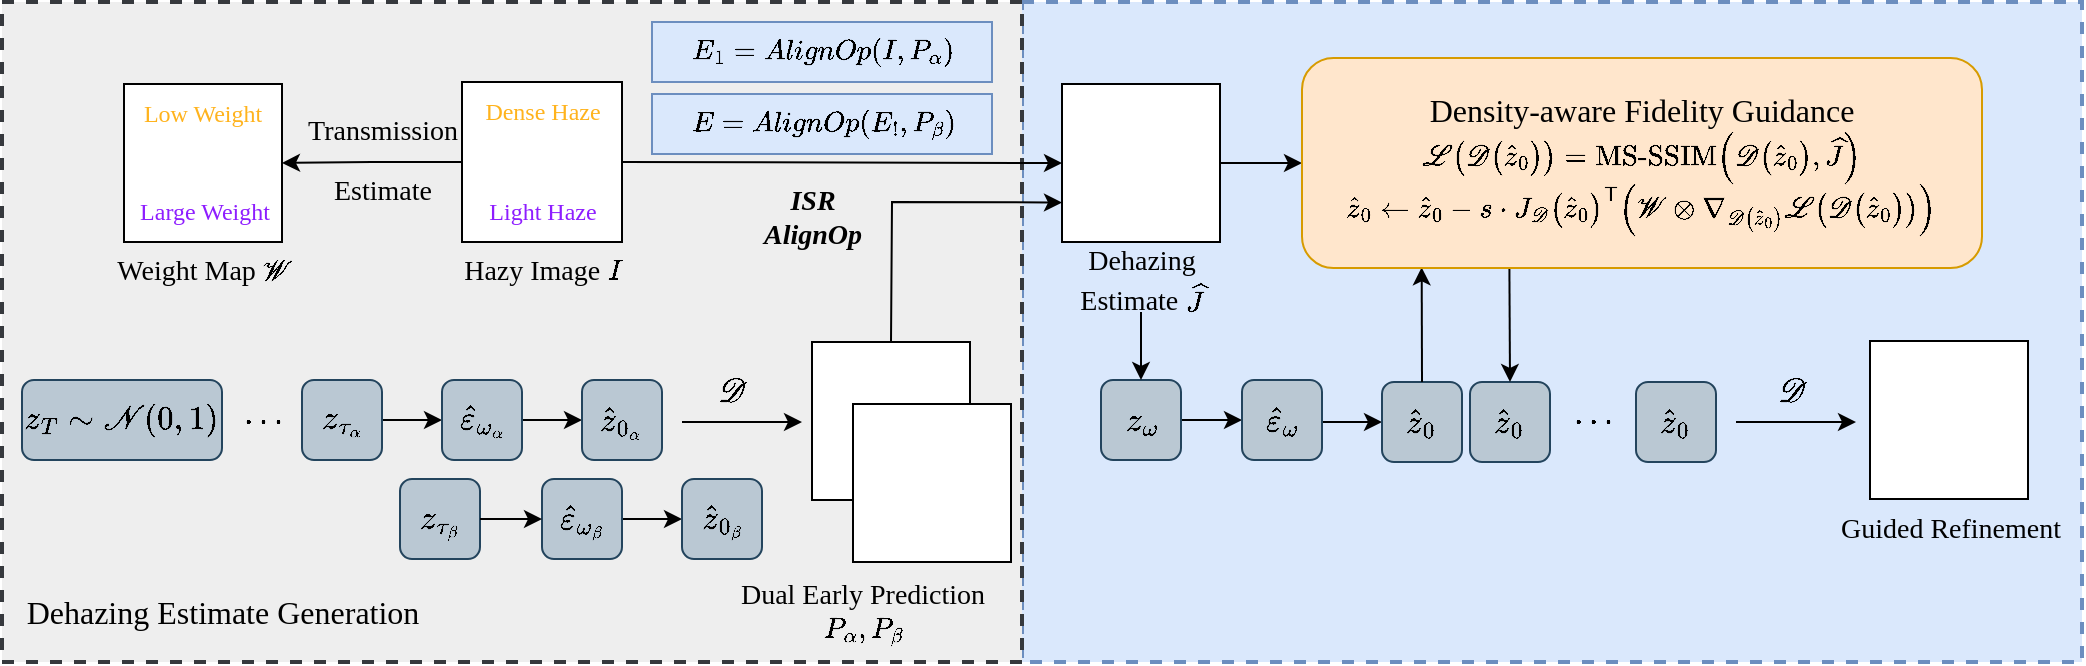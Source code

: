<mxfile version="27.0.9">
  <diagram name="Page-1" id="9WJ5CnY7mqUqaqPqsNW2">
    <mxGraphModel dx="1843" dy="1007" grid="1" gridSize="10" guides="1" tooltips="1" connect="1" arrows="1" fold="1" page="1" pageScale="1" pageWidth="550" pageHeight="200" math="1" shadow="0">
      <root>
        <mxCell id="0" />
        <mxCell id="1" parent="0" />
        <mxCell id="5n4zivAxYMczNJFpF0y0-1" value="" style="rounded=0;whiteSpace=wrap;html=1;fillColor=#dae8fc;strokeColor=#6c8ebf;dashed=1;strokeWidth=2;" vertex="1" parent="1">
          <mxGeometry x="540" y="30" width="530" height="330" as="geometry" />
        </mxCell>
        <mxCell id="5n4zivAxYMczNJFpF0y0-2" value="" style="rounded=0;whiteSpace=wrap;html=1;fillColor=#eeeeee;strokeColor=#36393d;dashed=1;strokeWidth=2;" vertex="1" parent="1">
          <mxGeometry x="30" y="30" width="510" height="330" as="geometry" />
        </mxCell>
        <mxCell id="5n4zivAxYMczNJFpF0y0-3" value="&lt;font style=&quot;font-size: 14px;&quot;&gt;`z_T \sim \mathcal{N} (0, 1)`&lt;/font&gt;" style="rounded=1;whiteSpace=wrap;html=1;fillColor=#bac8d3;strokeColor=#23445d;" vertex="1" parent="1">
          <mxGeometry x="40" y="219" width="100" height="40" as="geometry" />
        </mxCell>
        <mxCell id="5n4zivAxYMczNJFpF0y0-4" value="&lt;font style=&quot;font-size: 14px;&quot;&gt;`\cdots`&lt;/font&gt;" style="text;html=1;align=center;verticalAlign=middle;resizable=0;points=[];autosize=1;strokeColor=none;fillColor=none;" vertex="1" parent="1">
          <mxGeometry x="125" y="224" width="70" height="30" as="geometry" />
        </mxCell>
        <mxCell id="5n4zivAxYMczNJFpF0y0-5" style="edgeStyle=orthogonalEdgeStyle;rounded=0;orthogonalLoop=1;jettySize=auto;html=1;exitX=1;exitY=0.5;exitDx=0;exitDy=0;" edge="1" parent="1" source="5n4zivAxYMczNJFpF0y0-6" target="5n4zivAxYMczNJFpF0y0-8">
          <mxGeometry relative="1" as="geometry" />
        </mxCell>
        <mxCell id="5n4zivAxYMczNJFpF0y0-6" value="&lt;font style=&quot;font-size: 14px;&quot;&gt;`z_{\tau_\alpha}`&lt;/font&gt;" style="rounded=1;whiteSpace=wrap;html=1;fillColor=#bac8d3;strokeColor=#23445d;" vertex="1" parent="1">
          <mxGeometry x="180" y="219" width="40" height="40" as="geometry" />
        </mxCell>
        <mxCell id="5n4zivAxYMczNJFpF0y0-7" value="" style="edgeStyle=orthogonalEdgeStyle;rounded=0;orthogonalLoop=1;jettySize=auto;html=1;" edge="1" parent="1" source="5n4zivAxYMczNJFpF0y0-8" target="5n4zivAxYMczNJFpF0y0-9">
          <mxGeometry relative="1" as="geometry" />
        </mxCell>
        <mxCell id="5n4zivAxYMczNJFpF0y0-8" value="&lt;div style=&quot;text-align: start;&quot;&gt;&lt;span style=&quot;font-size: 14px; background-color: transparent; color: light-dark(rgb(0, 0, 0), rgb(255, 255, 255));&quot;&gt;`\hat{\epsilon}_{\omega_\alpha}`&lt;/span&gt;&lt;/div&gt;" style="rounded=1;whiteSpace=wrap;html=1;fillColor=#bac8d3;strokeColor=#23445d;" vertex="1" parent="1">
          <mxGeometry x="250" y="219" width="40" height="40" as="geometry" />
        </mxCell>
        <mxCell id="5n4zivAxYMczNJFpF0y0-9" value="&lt;div style=&quot;text-align: start;&quot;&gt;&lt;span style=&quot;background-color: transparent; color: light-dark(rgb(0, 0, 0), rgb(255, 255, 255));&quot;&gt;&lt;font style=&quot;font-size: 14px;&quot;&gt;`\hat{z}_{0_\alpha}`&lt;/font&gt;&lt;/span&gt;&lt;/div&gt;" style="rounded=1;whiteSpace=wrap;html=1;fillColor=#bac8d3;strokeColor=#23445d;fontSize=12;" vertex="1" parent="1">
          <mxGeometry x="320" y="219" width="40" height="40" as="geometry" />
        </mxCell>
        <mxCell id="5n4zivAxYMczNJFpF0y0-10" value="" style="endArrow=classic;html=1;rounded=0;" edge="1" parent="1">
          <mxGeometry width="50" height="50" relative="1" as="geometry">
            <mxPoint x="370" y="240" as="sourcePoint" />
            <mxPoint x="430" y="240" as="targetPoint" />
          </mxGeometry>
        </mxCell>
        <mxCell id="5n4zivAxYMczNJFpF0y0-11" value="&lt;font face=&quot;Lucida Console&quot; style=&quot;font-size: 14px;&quot;&gt;Dual Early Prediction&lt;/font&gt;&lt;div&gt;&lt;font face=&quot;Lucida Console&quot;&gt;&lt;span style=&quot;font-size: 14px;&quot;&gt;`P_\alpha, P_\beta`&lt;/span&gt;&lt;/font&gt;&lt;/div&gt;" style="text;html=1;align=center;verticalAlign=middle;resizable=0;points=[];autosize=1;strokeColor=none;fillColor=none;" vertex="1" parent="1">
          <mxGeometry x="384.5" y="310" width="150" height="50" as="geometry" />
        </mxCell>
        <mxCell id="5n4zivAxYMczNJFpF0y0-12" value="" style="whiteSpace=wrap;html=1;aspect=fixed;" vertex="1" parent="1">
          <mxGeometry x="435" y="200" width="79" height="79" as="geometry" />
        </mxCell>
        <mxCell id="5n4zivAxYMczNJFpF0y0-13" value="&lt;font face=&quot;Lucida Console&quot; style=&quot;font-size: 16px;&quot;&gt;Dehazing Estimate Generation&lt;/font&gt;" style="text;html=1;align=center;verticalAlign=middle;resizable=0;points=[];autosize=1;strokeColor=none;fillColor=none;" vertex="1" parent="1">
          <mxGeometry x="30" y="320" width="220" height="30" as="geometry" />
        </mxCell>
        <mxCell id="5n4zivAxYMczNJFpF0y0-14" value="&lt;font style=&quot;font-size: 14px;&quot;&gt;`\mathcal{D}`&lt;/font&gt;" style="text;html=1;align=center;verticalAlign=middle;resizable=0;points=[];autosize=1;strokeColor=none;fillColor=none;" vertex="1" parent="1">
          <mxGeometry x="340" y="210" width="110" height="30" as="geometry" />
        </mxCell>
        <mxCell id="5n4zivAxYMczNJFpF0y0-15" style="edgeStyle=orthogonalEdgeStyle;rounded=0;orthogonalLoop=1;jettySize=auto;html=1;exitX=0;exitY=0.5;exitDx=0;exitDy=0;" edge="1" parent="1" source="5n4zivAxYMczNJFpF0y0-16" target="5n4zivAxYMczNJFpF0y0-22">
          <mxGeometry relative="1" as="geometry" />
        </mxCell>
        <mxCell id="5n4zivAxYMczNJFpF0y0-16" value="" style="whiteSpace=wrap;html=1;aspect=fixed;" vertex="1" parent="1">
          <mxGeometry x="260" y="70" width="80" height="80" as="geometry" />
        </mxCell>
        <mxCell id="5n4zivAxYMczNJFpF0y0-17" value="" style="endArrow=classic;html=1;rounded=0;exitX=0.5;exitY=0;exitDx=0;exitDy=0;entryX=0;entryY=0.75;entryDx=0;entryDy=0;" edge="1" parent="1" source="5n4zivAxYMczNJFpF0y0-12" target="5n4zivAxYMczNJFpF0y0-19">
          <mxGeometry width="50" height="50" relative="1" as="geometry">
            <mxPoint x="430" y="130" as="sourcePoint" />
            <mxPoint x="480" y="80" as="targetPoint" />
            <Array as="points">
              <mxPoint x="475" y="130" />
            </Array>
          </mxGeometry>
        </mxCell>
        <mxCell id="5n4zivAxYMczNJFpF0y0-19" value="" style="whiteSpace=wrap;html=1;aspect=fixed;" vertex="1" parent="1">
          <mxGeometry x="560" y="71" width="79" height="79" as="geometry" />
        </mxCell>
        <mxCell id="5n4zivAxYMczNJFpF0y0-20" value="" style="endArrow=classic;html=1;rounded=0;entryX=0;entryY=0.5;entryDx=0;entryDy=0;exitX=1;exitY=0.5;exitDx=0;exitDy=0;" edge="1" parent="1" target="5n4zivAxYMczNJFpF0y0-19" source="5n4zivAxYMczNJFpF0y0-16">
          <mxGeometry width="50" height="50" relative="1" as="geometry">
            <mxPoint x="435" y="110" as="sourcePoint" />
            <mxPoint x="485" y="60" as="targetPoint" />
          </mxGeometry>
        </mxCell>
        <mxCell id="5n4zivAxYMczNJFpF0y0-21" value="&lt;div&gt;&lt;font face=&quot;Lucida Console&quot; style=&quot;font-size: 14px;&quot;&gt;&lt;i style=&quot;&quot;&gt;&lt;b&gt;ISR&lt;/b&gt;&lt;/i&gt;&lt;/font&gt;&lt;/div&gt;&lt;font face=&quot;Lucida Console&quot; style=&quot;font-size: 14px;&quot;&gt;&lt;i style=&quot;&quot;&gt;&lt;b&gt;AlignOp&lt;/b&gt;&lt;/i&gt;&lt;/font&gt;" style="text;html=1;align=center;verticalAlign=middle;resizable=0;points=[];autosize=1;strokeColor=none;fillColor=none;" vertex="1" parent="1">
          <mxGeometry x="400" y="113" width="70" height="50" as="geometry" />
        </mxCell>
        <mxCell id="5n4zivAxYMczNJFpF0y0-22" value="" style="whiteSpace=wrap;html=1;aspect=fixed;" vertex="1" parent="1">
          <mxGeometry x="91" y="71" width="79" height="79" as="geometry" />
        </mxCell>
        <mxCell id="5n4zivAxYMczNJFpF0y0-23" value="&lt;font face=&quot;Lucida Console&quot; style=&quot;font-size: 14px;&quot;&gt;Hazy Image `I`&lt;/font&gt;" style="text;html=1;align=center;verticalAlign=middle;resizable=0;points=[];autosize=1;strokeColor=none;fillColor=none;" vertex="1" parent="1">
          <mxGeometry x="245" y="150" width="110" height="30" as="geometry" />
        </mxCell>
        <mxCell id="5n4zivAxYMczNJFpF0y0-24" value="&lt;font face=&quot;Lucida Console&quot; style=&quot;font-size: 14px;&quot;&gt;Weight Map `\mathcal{W}`&lt;/font&gt;" style="text;html=1;align=center;verticalAlign=middle;resizable=0;points=[];autosize=1;strokeColor=none;fillColor=none;" vertex="1" parent="1">
          <mxGeometry x="40.5" y="150" width="180" height="30" as="geometry" />
        </mxCell>
        <mxCell id="5n4zivAxYMczNJFpF0y0-25" value="&lt;font face=&quot;Lucida Console&quot; style=&quot;font-size: 14px;&quot;&gt;Transmission&lt;/font&gt;" style="text;html=1;align=center;verticalAlign=middle;resizable=0;points=[];autosize=1;strokeColor=none;fillColor=none;" vertex="1" parent="1">
          <mxGeometry x="170" y="80" width="100" height="30" as="geometry" />
        </mxCell>
        <mxCell id="5n4zivAxYMczNJFpF0y0-26" value="&lt;font face=&quot;Lucida Console&quot; style=&quot;font-size: 14px;&quot;&gt;Estimate&lt;/font&gt;" style="text;html=1;align=center;verticalAlign=middle;resizable=0;points=[];autosize=1;strokeColor=none;fillColor=none;" vertex="1" parent="1">
          <mxGeometry x="185" y="110" width="70" height="30" as="geometry" />
        </mxCell>
        <mxCell id="5n4zivAxYMczNJFpF0y0-27" value="&lt;font style=&quot;font-size: 14px;&quot; face=&quot;Lucida Console&quot;&gt;Dehazing Estimate `\hat{J}`&lt;/font&gt;" style="text;html=1;align=center;verticalAlign=middle;whiteSpace=wrap;rounded=0;" vertex="1" parent="1">
          <mxGeometry x="563.75" y="155" width="71.5" height="30" as="geometry" />
        </mxCell>
        <mxCell id="5n4zivAxYMczNJFpF0y0-28" style="edgeStyle=orthogonalEdgeStyle;rounded=0;orthogonalLoop=1;jettySize=auto;html=1;exitX=1;exitY=0.5;exitDx=0;exitDy=0;entryX=0;entryY=0.5;entryDx=0;entryDy=0;" edge="1" parent="1" source="5n4zivAxYMczNJFpF0y0-29" target="5n4zivAxYMczNJFpF0y0-32">
          <mxGeometry relative="1" as="geometry" />
        </mxCell>
        <mxCell id="5n4zivAxYMczNJFpF0y0-29" value="&lt;font style=&quot;font-size: 14px;&quot;&gt;`z_\omega`&lt;/font&gt;" style="rounded=1;whiteSpace=wrap;html=1;fillColor=#bac8d3;strokeColor=#23445d;" vertex="1" parent="1">
          <mxGeometry x="579.5" y="219" width="40" height="40" as="geometry" />
        </mxCell>
        <mxCell id="5n4zivAxYMczNJFpF0y0-30" value="" style="endArrow=classic;html=1;rounded=0;entryX=0.5;entryY=0;entryDx=0;entryDy=0;exitX=0.5;exitY=1;exitDx=0;exitDy=0;" edge="1" parent="1" source="5n4zivAxYMczNJFpF0y0-27" target="5n4zivAxYMczNJFpF0y0-29">
          <mxGeometry width="50" height="50" relative="1" as="geometry">
            <mxPoint x="655" y="205" as="sourcePoint" />
            <mxPoint x="705" y="155" as="targetPoint" />
          </mxGeometry>
        </mxCell>
        <mxCell id="5n4zivAxYMczNJFpF0y0-31" style="edgeStyle=orthogonalEdgeStyle;rounded=0;orthogonalLoop=1;jettySize=auto;html=1;exitX=1;exitY=0.5;exitDx=0;exitDy=0;entryX=0;entryY=0.5;entryDx=0;entryDy=0;" edge="1" parent="1" source="5n4zivAxYMczNJFpF0y0-32" target="5n4zivAxYMczNJFpF0y0-33">
          <mxGeometry relative="1" as="geometry">
            <Array as="points">
              <mxPoint x="690" y="240" />
            </Array>
          </mxGeometry>
        </mxCell>
        <mxCell id="5n4zivAxYMczNJFpF0y0-32" value="&lt;div style=&quot;text-align: start;&quot;&gt;&lt;span style=&quot;font-size: 14px; background-color: transparent; color: light-dark(rgb(0, 0, 0), rgb(255, 255, 255));&quot;&gt;`\hat{\epsilon}_\omega`&lt;/span&gt;&lt;/div&gt;" style="rounded=1;whiteSpace=wrap;html=1;fillColor=#bac8d3;strokeColor=#23445d;" vertex="1" parent="1">
          <mxGeometry x="650" y="219" width="40" height="40" as="geometry" />
        </mxCell>
        <mxCell id="5n4zivAxYMczNJFpF0y0-33" value="&lt;div style=&quot;text-align: start;&quot;&gt;&lt;span style=&quot;background-color: transparent; color: light-dark(rgb(0, 0, 0), rgb(255, 255, 255));&quot;&gt;&lt;font style=&quot;font-size: 14px;&quot;&gt;`\hat{z}_0`&lt;/font&gt;&lt;/span&gt;&lt;/div&gt;" style="rounded=1;whiteSpace=wrap;html=1;fillColor=#bac8d3;strokeColor=#23445d;fontSize=12;" vertex="1" parent="1">
          <mxGeometry x="720" y="220" width="40" height="40" as="geometry" />
        </mxCell>
        <mxCell id="5n4zivAxYMczNJFpF0y0-34" value="&lt;div style=&quot;text-align: start;&quot;&gt;&lt;span style=&quot;background-color: transparent; color: light-dark(rgb(0, 0, 0), rgb(255, 255, 255));&quot;&gt;&lt;font style=&quot;font-size: 14px;&quot;&gt;`\hat{z}_0`&lt;/font&gt;&lt;/span&gt;&lt;/div&gt;" style="rounded=1;whiteSpace=wrap;html=1;fillColor=#bac8d3;strokeColor=#23445d;fontSize=12;" vertex="1" parent="1">
          <mxGeometry x="764" y="220" width="40" height="40" as="geometry" />
        </mxCell>
        <mxCell id="5n4zivAxYMczNJFpF0y0-35" value="" style="endArrow=classic;html=1;rounded=0;exitX=0.5;exitY=0;exitDx=0;exitDy=0;entryX=0.176;entryY=0.997;entryDx=0;entryDy=0;entryPerimeter=0;" edge="1" parent="1" source="5n4zivAxYMczNJFpF0y0-33" target="5n4zivAxYMczNJFpF0y0-38">
          <mxGeometry width="50" height="50" relative="1" as="geometry">
            <mxPoint x="740.0" y="200" as="sourcePoint" />
            <mxPoint x="750" y="180" as="targetPoint" />
          </mxGeometry>
        </mxCell>
        <mxCell id="5n4zivAxYMczNJFpF0y0-36" value="" style="endArrow=classic;html=1;rounded=0;entryX=0.5;entryY=0;entryDx=0;entryDy=0;exitX=0.305;exitY=1.002;exitDx=0;exitDy=0;exitPerimeter=0;" edge="1" parent="1" source="5n4zivAxYMczNJFpF0y0-38" target="5n4zivAxYMczNJFpF0y0-34">
          <mxGeometry width="50" height="50" relative="1" as="geometry">
            <mxPoint x="784" y="190" as="sourcePoint" />
            <mxPoint x="790" y="80" as="targetPoint" />
          </mxGeometry>
        </mxCell>
        <mxCell id="5n4zivAxYMczNJFpF0y0-37" value="" style="endArrow=classic;html=1;rounded=0;exitX=1;exitY=0.5;exitDx=0;exitDy=0;entryX=0;entryY=0.5;entryDx=0;entryDy=0;" edge="1" parent="1" source="5n4zivAxYMczNJFpF0y0-19" target="5n4zivAxYMczNJFpF0y0-38">
          <mxGeometry width="50" height="50" relative="1" as="geometry">
            <mxPoint x="680" y="90" as="sourcePoint" />
            <mxPoint x="680" y="111" as="targetPoint" />
          </mxGeometry>
        </mxCell>
        <mxCell id="5n4zivAxYMczNJFpF0y0-38" value="&lt;font style=&quot;font-size: 16px;&quot;&gt;Density-aware Fidelity Guidance&lt;/font&gt;&lt;div&gt;`\mathcal{L}(\mathcal{D}(\hat z_0)) = \text{MS-SSIM}(\mathcal{D}(\hat z_0), \hat J)`&lt;/div&gt;&lt;div&gt;`\hat z_0 \leftarrow \hat z_0 - s \cdot J_{\mathcal{D}}(\hat z_0)^{\mathsf{T}} (\mathcal{W} \otimes \nabla_{\mathcal{D}(\hat z_0)}\mathcal{L}(\mathcal{D}(\hat z_0)))`&lt;/div&gt;" style="rounded=1;whiteSpace=wrap;html=1;fillColor=#ffe6cc;strokeColor=#d79b00;fontFamily=Lucida Console;fontSize=14;" vertex="1" parent="1">
          <mxGeometry x="680" y="58" width="340" height="105" as="geometry" />
        </mxCell>
        <mxCell id="5n4zivAxYMczNJFpF0y0-39" value="&lt;font style=&quot;font-size: 14px;&quot;&gt;`\cdots`&lt;/font&gt;" style="text;html=1;align=center;verticalAlign=middle;resizable=0;points=[];autosize=1;strokeColor=none;fillColor=none;" vertex="1" parent="1">
          <mxGeometry x="790" y="224" width="70" height="30" as="geometry" />
        </mxCell>
        <mxCell id="5n4zivAxYMczNJFpF0y0-40" value="&lt;div style=&quot;text-align: start;&quot;&gt;&lt;span style=&quot;background-color: transparent; color: light-dark(rgb(0, 0, 0), rgb(255, 255, 255));&quot;&gt;&lt;font style=&quot;font-size: 14px;&quot;&gt;`\hat{z}_0`&lt;/font&gt;&lt;/span&gt;&lt;/div&gt;" style="rounded=1;whiteSpace=wrap;html=1;fillColor=#bac8d3;strokeColor=#23445d;fontSize=12;" vertex="1" parent="1">
          <mxGeometry x="847" y="220" width="40" height="40" as="geometry" />
        </mxCell>
        <mxCell id="5n4zivAxYMczNJFpF0y0-41" value="&lt;font style=&quot;font-size: 14px;&quot;&gt;`\mathcal{D}`&lt;/font&gt;" style="text;html=1;align=center;verticalAlign=middle;resizable=0;points=[];autosize=1;strokeColor=none;fillColor=none;" vertex="1" parent="1">
          <mxGeometry x="870" y="210" width="110" height="30" as="geometry" />
        </mxCell>
        <mxCell id="5n4zivAxYMczNJFpF0y0-42" value="" style="endArrow=classic;html=1;rounded=0;" edge="1" parent="1">
          <mxGeometry width="50" height="50" relative="1" as="geometry">
            <mxPoint x="897" y="240" as="sourcePoint" />
            <mxPoint x="957" y="240" as="targetPoint" />
          </mxGeometry>
        </mxCell>
        <mxCell id="5n4zivAxYMczNJFpF0y0-43" value="" style="whiteSpace=wrap;html=1;aspect=fixed;" vertex="1" parent="1">
          <mxGeometry x="964" y="199.5" width="79" height="79" as="geometry" />
        </mxCell>
        <mxCell id="5n4zivAxYMczNJFpF0y0-44" value="&lt;font face=&quot;Lucida Console&quot; style=&quot;font-size: 14px;&quot;&gt;Guided Refinement&lt;/font&gt;" style="text;html=1;align=center;verticalAlign=middle;resizable=0;points=[];autosize=1;strokeColor=none;fillColor=none;" vertex="1" parent="1">
          <mxGeometry x="938.5" y="278.5" width="130" height="30" as="geometry" />
        </mxCell>
        <mxCell id="5n4zivAxYMczNJFpF0y0-45" value="&lt;font style=&quot;color: rgb(255, 179, 29);&quot; face=&quot;Lucida Console&quot;&gt;Low Weight&lt;/font&gt;" style="text;html=1;align=center;verticalAlign=middle;resizable=0;points=[];autosize=1;strokeColor=none;fillColor=none;fontColor=#FFDE0E;" vertex="1" parent="1">
          <mxGeometry x="90" y="71" width="80" height="30" as="geometry" />
        </mxCell>
        <mxCell id="5n4zivAxYMczNJFpF0y0-48" value="&lt;font face=&quot;Lucida Console&quot; color=&quot;#ffb31d&quot;&gt;Dense Haze&lt;/font&gt;" style="text;html=1;align=center;verticalAlign=middle;resizable=0;points=[];autosize=1;strokeColor=none;fillColor=none;fontColor=#FFDE0E;" vertex="1" parent="1">
          <mxGeometry x="260" y="70" width="80" height="30" as="geometry" />
        </mxCell>
        <mxCell id="5n4zivAxYMczNJFpF0y0-50" value="&lt;font style=&quot;color: rgb(142, 29, 255);&quot; face=&quot;Lucida Console&quot;&gt;Large Weight&lt;/font&gt;" style="text;html=1;align=center;verticalAlign=middle;resizable=0;points=[];autosize=1;strokeColor=none;fillColor=none;container=1;" vertex="1" parent="1">
          <mxGeometry x="85.5" y="120" width="90" height="30" as="geometry" />
        </mxCell>
        <mxCell id="5n4zivAxYMczNJFpF0y0-51" value="&lt;font style=&quot;color: rgb(142, 29, 255);&quot; face=&quot;Lucida Console&quot;&gt;Light Haze&lt;/font&gt;" style="text;html=1;align=center;verticalAlign=middle;resizable=0;points=[];autosize=1;strokeColor=none;fillColor=none;" vertex="1" parent="1">
          <mxGeometry x="260" y="120" width="80" height="30" as="geometry" />
        </mxCell>
        <mxCell id="5n4zivAxYMczNJFpF0y0-53" value="&lt;font style=&quot;font-size: 14px;&quot;&gt;`z_{\tau_\beta}`&lt;/font&gt;" style="rounded=1;whiteSpace=wrap;html=1;fillColor=#bac8d3;strokeColor=#23445d;" vertex="1" parent="1">
          <mxGeometry x="229" y="268.5" width="40" height="40" as="geometry" />
        </mxCell>
        <mxCell id="5n4zivAxYMczNJFpF0y0-60" value="" style="edgeStyle=orthogonalEdgeStyle;rounded=0;orthogonalLoop=1;jettySize=auto;html=1;" edge="1" parent="1" source="5n4zivAxYMczNJFpF0y0-56" target="5n4zivAxYMczNJFpF0y0-57">
          <mxGeometry relative="1" as="geometry" />
        </mxCell>
        <mxCell id="5n4zivAxYMczNJFpF0y0-56" value="&lt;div style=&quot;text-align: start;&quot;&gt;&lt;span style=&quot;font-size: 14px; background-color: transparent; color: light-dark(rgb(0, 0, 0), rgb(255, 255, 255));&quot;&gt;`\hat{\epsilon}_{\omega_\beta}`&lt;/span&gt;&lt;/div&gt;" style="rounded=1;whiteSpace=wrap;html=1;fillColor=#bac8d3;strokeColor=#23445d;" vertex="1" parent="1">
          <mxGeometry x="300" y="268.5" width="40" height="40" as="geometry" />
        </mxCell>
        <mxCell id="5n4zivAxYMczNJFpF0y0-57" value="&lt;div style=&quot;text-align: start;&quot;&gt;&lt;span style=&quot;background-color: transparent; color: light-dark(rgb(0, 0, 0), rgb(255, 255, 255));&quot;&gt;&lt;font style=&quot;font-size: 14px;&quot;&gt;`\hat{z}_{0_\beta}`&lt;/font&gt;&lt;/span&gt;&lt;/div&gt;" style="rounded=1;whiteSpace=wrap;html=1;fillColor=#bac8d3;strokeColor=#23445d;fontSize=12;" vertex="1" parent="1">
          <mxGeometry x="370" y="268.5" width="40" height="40" as="geometry" />
        </mxCell>
        <mxCell id="5n4zivAxYMczNJFpF0y0-58" style="edgeStyle=orthogonalEdgeStyle;rounded=0;orthogonalLoop=1;jettySize=auto;html=1;exitX=1;exitY=0.5;exitDx=0;exitDy=0;entryX=0;entryY=0.5;entryDx=0;entryDy=0;" edge="1" parent="1" source="5n4zivAxYMczNJFpF0y0-53" target="5n4zivAxYMczNJFpF0y0-56">
          <mxGeometry relative="1" as="geometry">
            <mxPoint x="280" y="321" as="sourcePoint" />
            <mxPoint x="280" y="290" as="targetPoint" />
          </mxGeometry>
        </mxCell>
        <mxCell id="5n4zivAxYMczNJFpF0y0-61" value="" style="whiteSpace=wrap;html=1;aspect=fixed;" vertex="1" parent="1">
          <mxGeometry x="455.5" y="231" width="79" height="79" as="geometry" />
        </mxCell>
        <mxCell id="5n4zivAxYMczNJFpF0y0-62" value="`E_1 = AlignOp(I,P_\alpha)`" style="text;html=1;align=center;verticalAlign=middle;resizable=0;points=[];autosize=1;strokeColor=#6c8ebf;fillColor=#dae8fc;" vertex="1" parent="1">
          <mxGeometry x="355" y="40" width="170" height="30" as="geometry" />
        </mxCell>
        <mxCell id="5n4zivAxYMczNJFpF0y0-63" value="`E = AlignOp(E_!, P_\beta)`" style="text;html=1;align=center;verticalAlign=middle;resizable=0;points=[];autosize=1;strokeColor=#6c8ebf;fillColor=#dae8fc;" vertex="1" parent="1">
          <mxGeometry x="355" y="76" width="170" height="30" as="geometry" />
        </mxCell>
      </root>
    </mxGraphModel>
  </diagram>
</mxfile>
